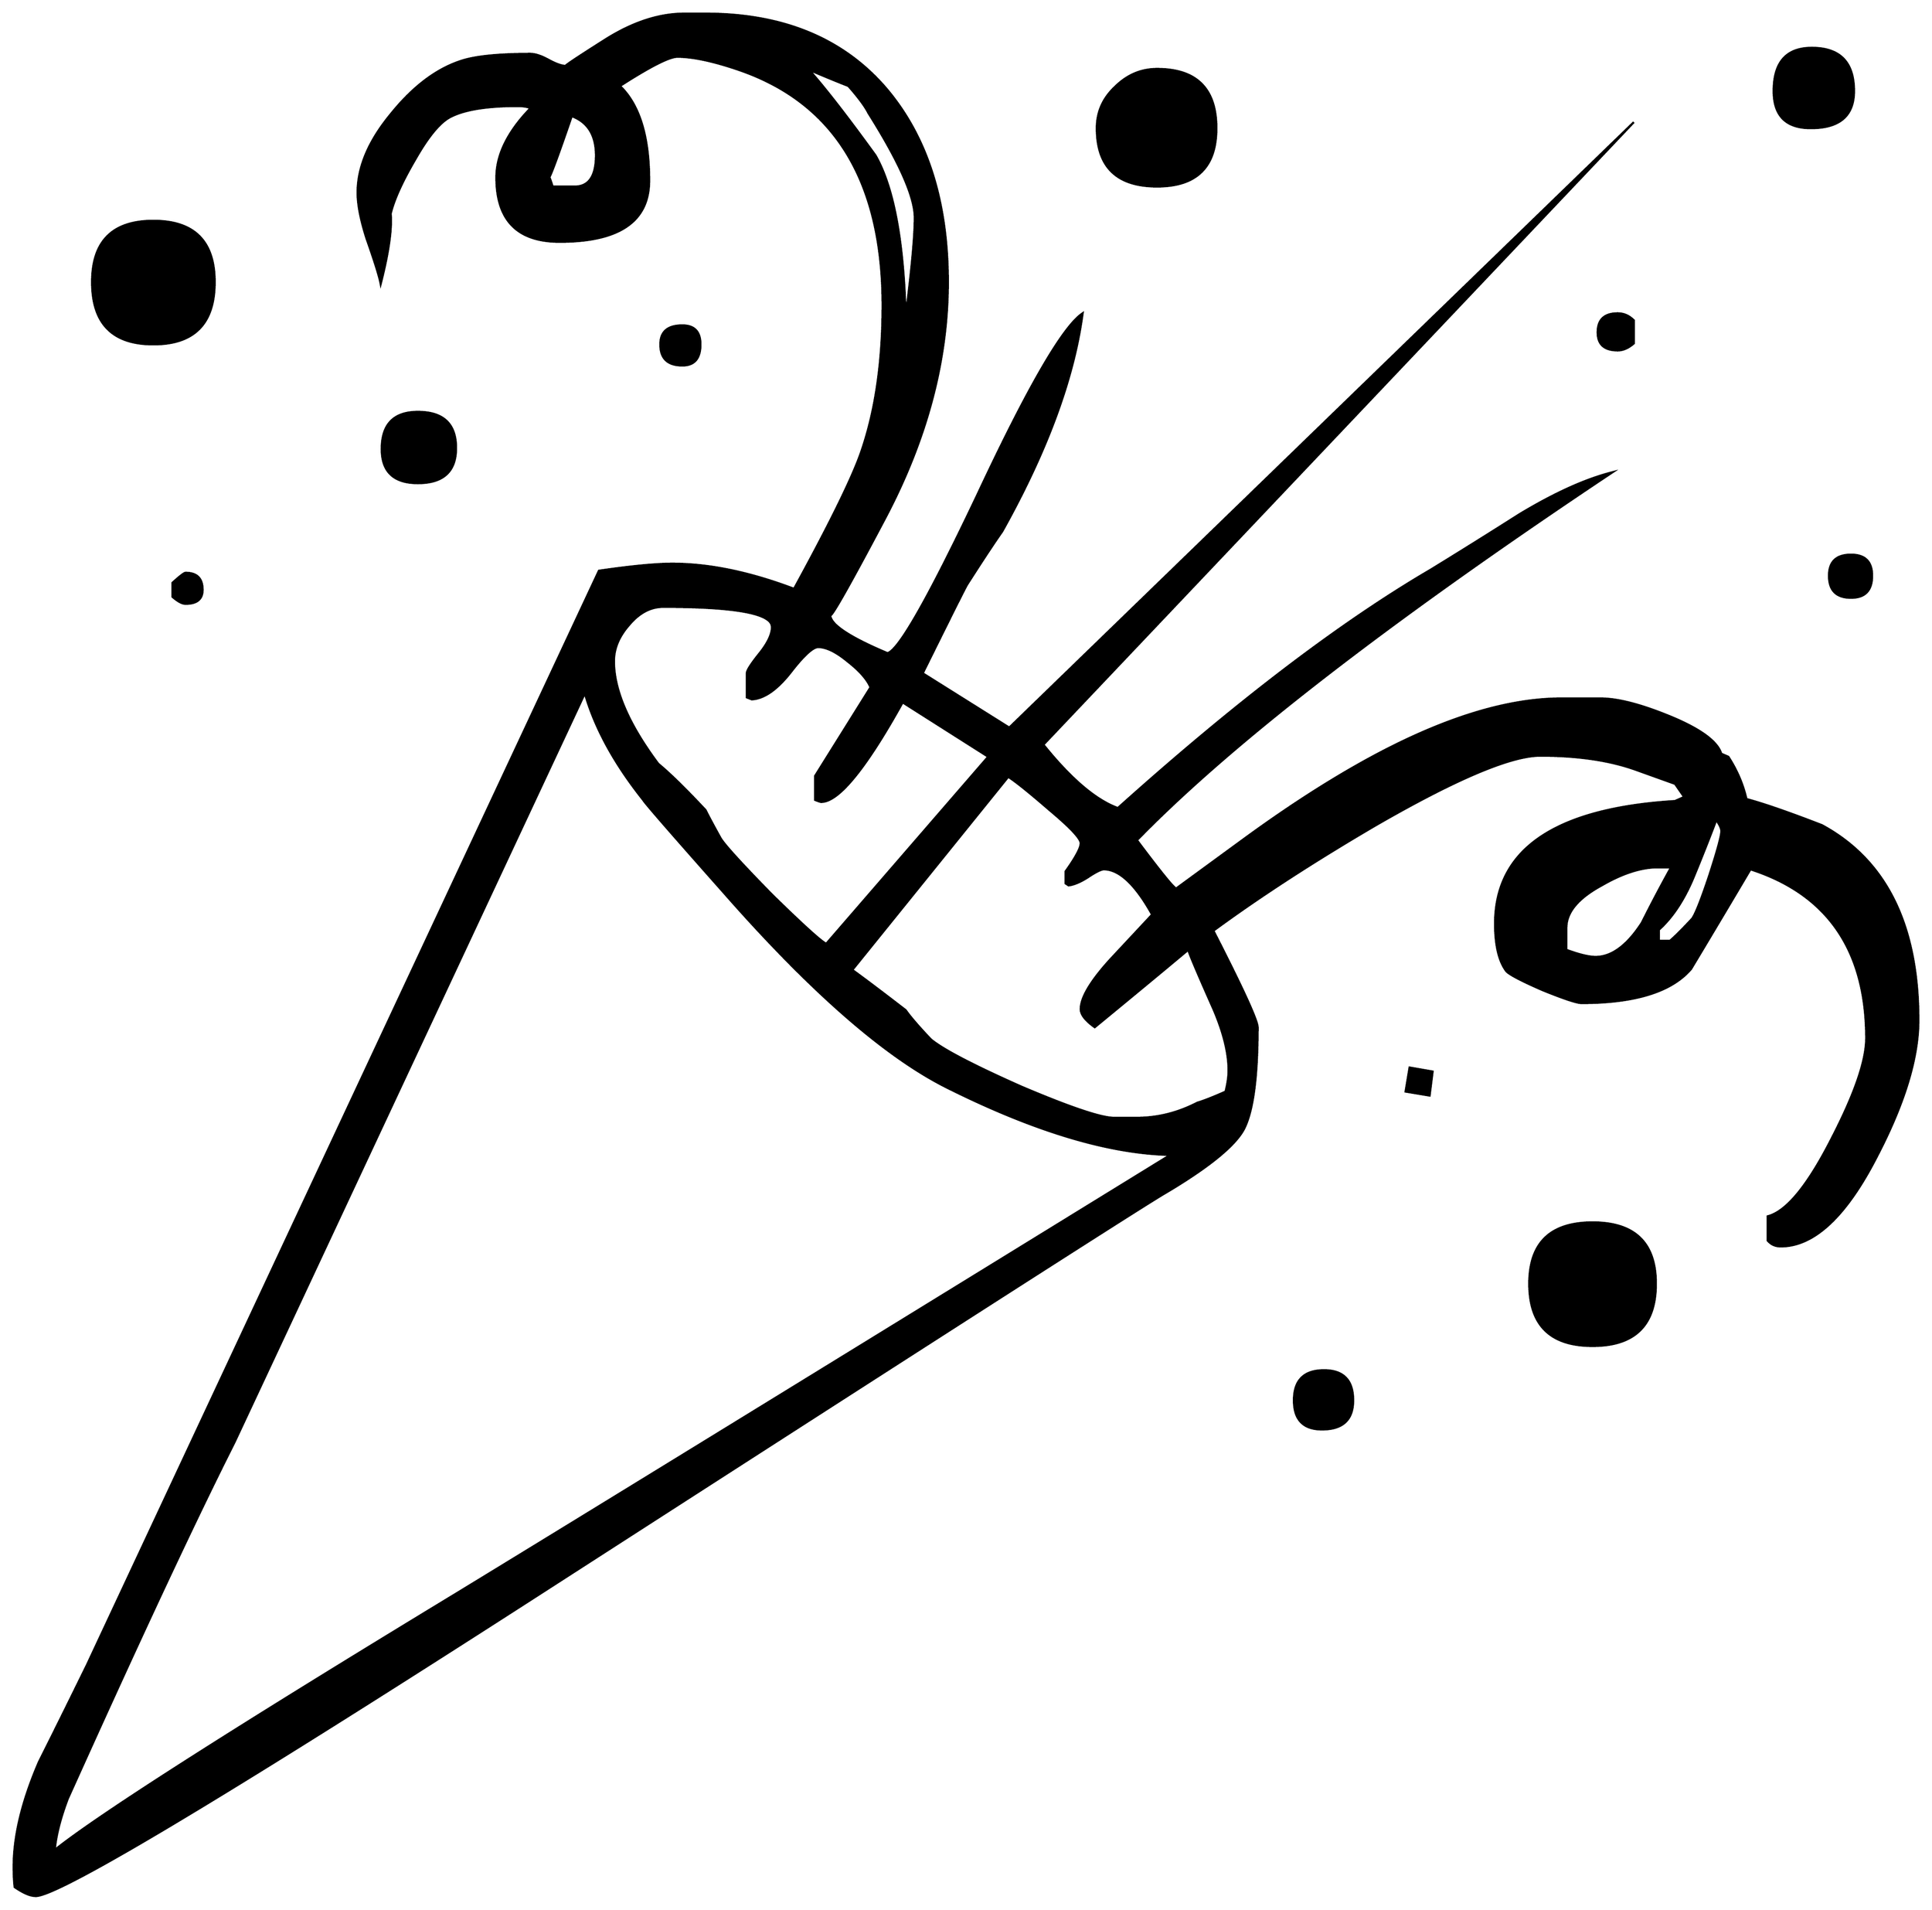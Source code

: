 


\begin{tikzpicture}[y=0.80pt, x=0.80pt, yscale=-1.0, xscale=1.0, inner sep=0pt, outer sep=0pt]
\begin{scope}[shift={(100.0,1701.0)},nonzero rule]
  \path[draw=.,fill=.,line width=1.600pt] (1912.0,-1436.0) ..
    controls (1912.0,-1411.333) and (1897.667,-1399.0) ..
    (1869.0,-1399.0) .. controls (1844.333,-1399.0) and
    (1832.0,-1411.333) .. (1832.0,-1436.0) .. controls
    (1832.0,-1464.667) and (1844.667,-1479.0) .. (1870.0,-1479.0) ..
    controls (1898.0,-1479.0) and (1912.0,-1464.667) ..
    (1912.0,-1436.0) -- cycle(1693.0,-1185.0) .. controls
    (1687.667,-1180.333) and (1682.333,-1178.0) .. (1677.0,-1178.0) ..
    controls (1663.667,-1178.0) and (1657.0,-1184.0) ..
    (1657.0,-1196.0) .. controls (1657.0,-1208.667) and
    (1663.667,-1215.0) .. (1677.0,-1215.0) .. controls
    (1683.0,-1215.0) and (1688.333,-1212.667) .. (1693.0,-1208.0) --
    (1693.0,-1185.0) -- cycle(1930.0,-954.0) .. controls
    (1930.0,-939.333) and (1923.0,-932.0) .. (1909.0,-932.0) ..
    controls (1894.333,-932.0) and (1887.0,-939.333) ..
    (1887.0,-954.0) .. controls (1887.0,-968.0) and
    (1894.333,-975.0) .. (1909.0,-975.0) .. controls
    (1923.0,-975.0) and (1930.0,-968.0) .. (1930.0,-954.0) --
    cycle(1278.0,-1399.0) .. controls (1278.0,-1360.333) and
    (1258.333,-1341.0) .. (1219.0,-1341.0) .. controls
    (1179.0,-1341.0) and (1159.0,-1360.333) .. (1159.0,-1399.0) ..
    controls (1159.0,-1415.0) and (1165.0,-1428.667) ..
    (1177.0,-1440.0) .. controls (1189.0,-1452.0) and
    (1203.0,-1458.0) .. (1219.0,-1458.0) .. controls
    (1258.333,-1458.0) and (1278.0,-1438.333) .. (1278.0,-1399.0) --
    cycle(1493.0,-461.0) -- (1490.0,-437.0) -- (1466.0,-441.0)
    -- (1470.0,-465.0) -- (1493.0,-461.0) --
    cycle(765.0,-1184.0) .. controls (765.0,-1170.0) and
    (759.0,-1163.0) .. (747.0,-1163.0) .. controls
    (732.333,-1163.0) and (725.0,-1170.0) .. (725.0,-1184.0) ..
    controls (725.0,-1196.667) and (732.333,-1203.0) ..
    (747.0,-1203.0) .. controls (759.0,-1203.0) and
    (765.0,-1196.667) .. (765.0,-1184.0) -- cycle(1715.0,-250.0)
    .. controls (1715.0,-208.667) and (1694.0,-188.0) ..
    (1652.0,-188.0) .. controls (1610.0,-188.0) and
    (1589.0,-208.667) .. (1589.0,-250.0) .. controls
    (1589.0,-290.667) and (1610.0,-311.0) .. (1652.0,-311.0) ..
    controls (1694.0,-311.0) and (1715.0,-290.667) ..
    (1715.0,-250.0) -- cycle(1976.0,-512.0) .. controls
    (1976.0,-474.667) and (1962.333,-429.667) .. (1935.0,-377.0) ..
    controls (1904.333,-317.0) and (1872.333,-287.0) ..
    (1839.0,-287.0) .. controls (1833.667,-287.0) and
    (1829.333,-289.0) .. (1826.0,-293.0) -- (1826.0,-317.0) ..
    controls (1844.667,-321.667) and (1866.0,-347.667) ..
    (1890.0,-395.0) .. controls (1912.667,-439.0) and
    (1924.0,-472.0) .. (1924.0,-494.0) .. controls
    (1924.0,-581.333) and (1885.667,-637.333) .. (1809.0,-662.0) ..
    controls (1789.667,-629.333) and (1770.0,-596.333) ..
    (1750.0,-563.0) .. controls (1730.667,-540.333) and
    (1694.333,-529.0) .. (1641.0,-529.0) .. controls
    (1636.333,-529.0) and (1623.333,-533.333) .. (1602.0,-542.0) ..
    controls (1580.667,-551.333) and (1568.667,-557.667) ..
    (1566.0,-561.0) .. controls (1558.667,-571.0) and
    (1555.0,-586.667) .. (1555.0,-608.0) .. controls
    (1555.0,-682.0) and (1614.667,-722.667) .. (1734.0,-730.0) --
    (1743.0,-734.0) -- (1734.0,-747.0) -- (1695.0,-761.0) ..
    controls (1669.0,-770.333) and (1637.333,-775.0) ..
    (1600.0,-775.0) .. controls (1570.667,-775.0) and
    (1515.667,-751.667) .. (1435.0,-705.0) .. controls
    (1373.667,-669.0) and (1320.333,-634.333) .. (1275.0,-601.0) ..
    controls (1304.333,-543.667) and (1319.0,-511.667) ..
    (1319.0,-505.0) .. controls (1319.0,-454.333) and
    (1314.333,-420.333) .. (1305.0,-403.0) .. controls
    (1295.667,-386.333) and (1269.667,-365.333) .. (1227.0,-340.0) ..
    controls (1208.333,-329.333) and (1005.0,-199.0) .. (617.0,51.0)
    .. controls (298.333,256.333) and (127.333,359.0) .. (104.0,359.0)
    .. controls (98.667,359.0) and (91.667,356.0) .. (83.0,350.0) ..
    controls (82.333,344.0) and (82.0,337.333) .. (82.0,330.0) ..
    controls (82.0,299.333) and (90.333,264.667) .. (107.0,226.0) ..
    controls (123.0,194.0) and (139.0,161.667) .. (155.0,129.0) --
    (664.0,-959.0) .. controls (696.0,-963.667) and (720.333,-966.0)
    .. (737.0,-966.0) .. controls (773.667,-966.0) and
    (814.0,-957.667) .. (858.0,-941.0) .. controls (892.667,-1004.333)
    and (914.667,-1049.0) .. (924.0,-1075.0) .. controls
    (938.667,-1116.333) and (946.0,-1165.667) .. (946.0,-1223.0) ..
    controls (946.0,-1346.333) and (898.333,-1424.333) ..
    (803.0,-1457.0) .. controls (777.667,-1465.667) and
    (757.333,-1470.0) .. (742.0,-1470.0) .. controls
    (734.0,-1470.0) and (715.0,-1460.333) .. (685.0,-1441.0) ..
    controls (704.333,-1422.333) and (714.0,-1391.0) ..
    (714.0,-1347.0) .. controls (714.0,-1306.333) and
    (684.333,-1286.0) .. (625.0,-1286.0) .. controls
    (583.0,-1286.0) and (562.0,-1307.333) .. (562.0,-1350.0) ..
    controls (562.0,-1372.667) and (573.333,-1395.667) ..
    (596.0,-1419.0) .. controls (592.667,-1420.333) and
    (588.333,-1421.0) .. (583.0,-1421.0) .. controls
    (553.667,-1421.0) and (532.0,-1417.667) .. (518.0,-1411.0) ..
    controls (507.333,-1406.333) and (495.333,-1392.333) ..
    (482.0,-1369.0) .. controls (468.667,-1346.333) and
    (460.333,-1328.0) .. (457.0,-1314.0) .. controls
    (458.333,-1298.667) and (455.0,-1275.333) .. (447.0,-1244.0) ..
    controls (445.667,-1251.333) and (441.0,-1266.333) ..
    (433.0,-1289.0) .. controls (427.0,-1307.667) and
    (424.0,-1323.0) .. (424.0,-1335.0) .. controls
    (424.0,-1360.333) and (435.0,-1386.333) .. (457.0,-1413.0) ..
    controls (479.0,-1440.333) and (502.333,-1458.0) ..
    (527.0,-1466.0) .. controls (541.0,-1470.667) and
    (564.0,-1473.0) .. (596.0,-1473.0) .. controls
    (600.667,-1473.0) and (606.667,-1471.0) .. (614.0,-1467.0) ..
    controls (621.333,-1463.0) and (627.0,-1461.0) ..
    (631.0,-1461.0) .. controls (629.667,-1461.0) and
    (642.667,-1469.667) .. (670.0,-1487.0) .. controls
    (697.333,-1504.333) and (723.667,-1513.0) .. (749.0,-1513.0) --
    (770.0,-1513.0) .. controls (848.0,-1513.0) and
    (908.333,-1487.667) .. (951.0,-1437.0) .. controls
    (991.0,-1389.0) and (1011.0,-1325.333) .. (1011.0,-1246.0) ..
    controls (1011.0,-1168.0) and (990.0,-1089.333) ..
    (948.0,-1010.0) .. controls (912.0,-942.0) and
    (894.0,-910.333) .. (894.0,-915.0) .. controls (894.0,-905.667)
    and (913.0,-893.0) .. (951.0,-877.0) .. controls
    (962.333,-880.333) and (992.333,-933.333) .. (1041.0,-1036.0) ..
    controls (1091.0,-1142.667) and (1125.667,-1202.333) ..
    (1145.0,-1215.0) .. controls (1136.333,-1150.333) and
    (1109.667,-1078.0) .. (1065.0,-998.0) .. controls
    (1057.0,-986.667) and (1045.333,-969.0) .. (1030.0,-945.0) ..
    controls (1028.0,-941.667) and (1013.333,-912.333) ..
    (986.0,-857.0) .. controls (986.0,-857.0) and
    (1014.667,-839.0) .. (1072.0,-803.0) -- (1693.0,-1405.0) --
    (1106.0,-786.0) .. controls (1133.333,-752.0) and
    (1158.0,-731.0) .. (1180.0,-723.0) .. controls
    (1297.333,-828.333) and (1401.0,-907.333) .. (1491.0,-960.0) ..
    controls (1520.333,-978.0) and (1549.667,-996.333) ..
    (1579.0,-1015.0) .. controls (1614.333,-1036.333) and
    (1645.333,-1050.333) .. (1672.0,-1057.0) .. controls
    (1450.0,-909.0) and (1292.333,-787.0) .. (1199.0,-691.0) ..
    controls (1223.0,-659.0) and (1236.0,-643.0) ..
    (1238.0,-643.0) .. controls (1238.0,-643.0) and
    (1260.333,-659.333) .. (1305.0,-692.0) .. controls
    (1357.0,-730.0) and (1405.333,-760.333) .. (1450.0,-783.0) ..
    controls (1514.667,-815.667) and (1571.667,-832.0) ..
    (1621.0,-832.0) -- (1660.0,-832.0) .. controls
    (1676.667,-832.0) and (1699.0,-826.333) .. (1727.0,-815.0) ..
    controls (1758.333,-802.333) and (1776.0,-789.667) ..
    (1780.0,-777.0) -- (1787.0,-774.0) .. controls
    (1795.667,-760.667) and (1801.667,-746.667) .. (1805.0,-732.0) ..
    controls (1822.333,-727.333) and (1847.333,-718.667) ..
    (1880.0,-706.0) .. controls (1944.0,-671.333) and
    (1976.0,-606.667) .. (1976.0,-512.0) -- cycle(522.0,-1081.0)
    .. controls (522.0,-1057.667) and (509.333,-1046.0) ..
    (484.0,-1046.0) .. controls (460.0,-1046.0) and
    (448.0,-1057.333) .. (448.0,-1080.0) .. controls
    (448.0,-1104.667) and (460.0,-1117.0) .. (484.0,-1117.0) ..
    controls (509.333,-1117.0) and (522.0,-1105.0) ..
    (522.0,-1081.0) -- cycle(1414.0,-134.0) .. controls
    (1414.0,-114.667) and (1403.667,-105.0) .. (1383.0,-105.0) ..
    controls (1364.333,-105.0) and (1355.0,-114.667) ..
    (1355.0,-134.0) .. controls (1355.0,-154.0) and
    (1365.0,-164.0) .. (1385.0,-164.0) .. controls
    (1404.333,-164.0) and (1414.0,-154.0) .. (1414.0,-134.0) --
    cycle(282.0,-1246.0) .. controls (282.0,-1204.667) and
    (261.667,-1184.0) .. (221.0,-1184.0) .. controls
    (180.333,-1184.0) and (160.0,-1204.667) .. (160.0,-1246.0) ..
    controls (160.0,-1286.667) and (180.333,-1307.0) ..
    (221.0,-1307.0) .. controls (261.667,-1307.0) and
    (282.0,-1286.667) .. (282.0,-1246.0) -- cycle(270.0,-940.0) ..
    controls (270.0,-930.667) and (264.333,-926.0) .. (253.0,-926.0)
    .. controls (249.667,-926.0) and (245.333,-928.333) ..
    (240.0,-933.0) -- (240.0,-947.0) .. controls (247.333,-953.667)
    and (251.667,-957.0) .. (253.0,-957.0) .. controls
    (264.333,-957.0) and (270.0,-951.333) .. (270.0,-940.0) --
    cycle(1780.0,-700.0) .. controls (1780.0,-702.667) and
    (1778.333,-706.333) .. (1775.0,-711.0) .. controls
    (1767.667,-691.667) and (1760.0,-672.333) .. (1752.0,-653.0) ..
    controls (1742.667,-631.0) and (1731.333,-614.0) ..
    (1718.0,-602.0) -- (1718.0,-591.0) -- (1729.0,-591.0) ..
    controls (1734.333,-595.667) and (1741.667,-603.0) ..
    (1751.0,-613.0) .. controls (1754.333,-617.667) and
    (1760.0,-632.0) .. (1768.0,-656.0) .. controls
    (1776.0,-680.667) and (1780.0,-695.333) .. (1780.0,-700.0) --
    cycle(1730.0,-664.0) -- (1717.0,-664.0) .. controls
    (1700.333,-664.0) and (1681.667,-658.0) .. (1661.0,-646.0) ..
    controls (1637.667,-633.333) and (1626.0,-619.333) ..
    (1626.0,-604.0) -- (1626.0,-582.0) .. controls
    (1638.667,-577.333) and (1648.333,-575.0) .. (1655.0,-575.0) ..
    controls (1671.0,-575.0) and (1686.333,-586.333) ..
    (1701.0,-609.0) .. controls (1710.333,-627.667) and
    (1720.0,-646.0) .. (1730.0,-664.0) -- cycle(978.0,-1310.0)
    .. controls (978.0,-1330.667) and (962.667,-1365.333) ..
    (932.0,-1414.0) .. controls (928.667,-1420.667) and
    (922.0,-1429.667) .. (912.0,-1441.0) .. controls
    (903.333,-1444.333) and (890.333,-1449.667) .. (873.0,-1457.0) ..
    controls (889.0,-1439.0) and (911.0,-1410.667) ..
    (939.0,-1372.0) .. controls (957.0,-1340.667) and
    (967.0,-1287.333) .. (969.0,-1212.0) .. controls
    (975.0,-1259.333) and (978.0,-1292.0) .. (978.0,-1310.0) --
    cycle(661.0,-1372.0) .. controls (661.0,-1392.0) and
    (653.0,-1405.0) .. (637.0,-1411.0) .. controls
    (621.667,-1366.333) and (614.0,-1346.0) .. (614.0,-1350.0) ..
    controls (614.0,-1352.667) and (615.333,-1349.667) ..
    (618.0,-1341.0) -- (640.0,-1341.0) .. controls
    (654.0,-1341.0) and (661.0,-1351.333) .. (661.0,-1372.0) --
    cycle(1290.0,-462.0) .. controls (1290.0,-479.333) and
    (1285.0,-499.667) .. (1275.0,-523.0) .. controls
    (1259.0,-559.0) and (1250.667,-578.667) .. (1250.0,-582.0) ..
    controls (1229.333,-564.667) and (1198.333,-539.0) ..
    (1157.0,-505.0) .. controls (1147.667,-511.667) and
    (1143.0,-517.667) .. (1143.0,-523.0) .. controls
    (1143.0,-534.333) and (1152.667,-550.667) .. (1172.0,-572.0) ..
    controls (1200.0,-602.0) and (1214.0,-617.0) ..
    (1214.0,-617.0) .. controls (1197.333,-647.0) and
    (1181.333,-662.0) .. (1166.0,-662.0) .. controls
    (1163.333,-662.0) and (1158.0,-659.333) .. (1150.0,-654.0) ..
    controls (1142.667,-649.333) and (1136.333,-646.667) ..
    (1131.0,-646.0) -- (1128.0,-648.0) -- (1128.0,-660.0) ..
    controls (1138.0,-674.0) and (1143.0,-683.333) ..
    (1143.0,-688.0) .. controls (1143.0,-692.667) and
    (1132.667,-703.667) .. (1112.0,-721.0) .. controls
    (1092.0,-738.333) and (1078.333,-749.333) .. (1071.0,-754.0) --
    (916.0,-562.0) .. controls (928.0,-553.333) and (945.667,-540.0)
    .. (969.0,-522.0) .. controls (973.667,-515.333) and
    (982.0,-505.667) .. (994.0,-493.0) .. controls (1006.0,-483.0)
    and (1036.0,-467.333) .. (1084.0,-446.0) .. controls
    (1132.667,-425.333) and (1163.333,-415.0) .. (1176.0,-415.0) --
    (1199.0,-415.0) .. controls (1219.667,-415.0) and
    (1239.667,-420.0) .. (1259.0,-430.0) .. controls
    (1265.667,-432.0) and (1275.0,-435.667) .. (1287.0,-441.0) ..
    controls (1289.0,-449.0) and (1290.0,-456.0) ..
    (1290.0,-462.0) -- cycle(1051.0,-774.0) -- (966.0,-828.0) ..
    controls (929.333,-762.0) and (902.333,-729.0) .. (885.0,-729.0)
    .. controls (884.333,-729.0) and (882.333,-729.667) ..
    (879.0,-731.0) -- (879.0,-755.0) -- (934.0,-843.0) ..
    controls (930.667,-851.0) and (923.0,-859.667) .. (911.0,-869.0)
    .. controls (899.667,-878.333) and (890.0,-883.0) ..
    (882.0,-883.0) .. controls (876.667,-883.0) and (867.333,-874.333)
    .. (854.0,-857.0) .. controls (840.667,-840.333) and
    (828.0,-831.667) .. (816.0,-831.0) -- (811.0,-833.0) --
    (811.0,-857.0) .. controls (811.0,-859.667) and (815.0,-866.0)
    .. (823.0,-876.0) .. controls (831.667,-886.667) and
    (836.0,-895.667) .. (836.0,-903.0) .. controls (836.0,-916.333)
    and (800.0,-923.0) .. (728.0,-923.0) .. controls
    (715.333,-923.0) and (704.0,-917.0) .. (694.0,-905.0) ..
    controls (684.0,-893.667) and (679.0,-881.667) .. (679.0,-869.0)
    .. controls (679.0,-840.333) and (693.667,-806.333) ..
    (723.0,-767.0) .. controls (734.333,-757.667) and (750.0,-742.333)
    .. (770.0,-721.0) .. controls (773.333,-714.333) and
    (778.333,-705.0) .. (785.0,-693.0) .. controls (789.0,-686.333)
    and (806.0,-667.667) .. (836.0,-637.0) .. controls
    (866.667,-607.0) and (884.667,-590.667) .. (890.0,-588.0) --
    (1051.0,-774.0) -- cycle(1232.0,-378.0) .. controls
    (1170.667,-379.333) and (1096.667,-401.667) .. (1010.0,-445.0) ..
    controls (948.667,-475.667) and (874.667,-540.333) .. (788.0,-639.0)
    .. controls (736.0,-697.667) and (709.333,-728.333) ..
    (708.0,-731.0) .. controls (679.333,-767.0) and (660.0,-802.333)
    .. (650.0,-837.0) .. controls (572.667,-671.667) and
    (456.667,-423.667) .. (302.0,-93.0) .. controls (262.667,-15.0)
    and (207.333,103.333) .. (136.0,262.0) .. controls (128.667,281.333)
    and (124.333,298.333) .. (123.0,313.0) .. controls (166.333,278.333)
    and (298.333,194.0) .. (519.0,60.0) .. controls (631.667,-8.667)
    and (869.333,-154.667) .. (1232.0,-378.0) -- cycle;
\end{scope}

\end{tikzpicture}

